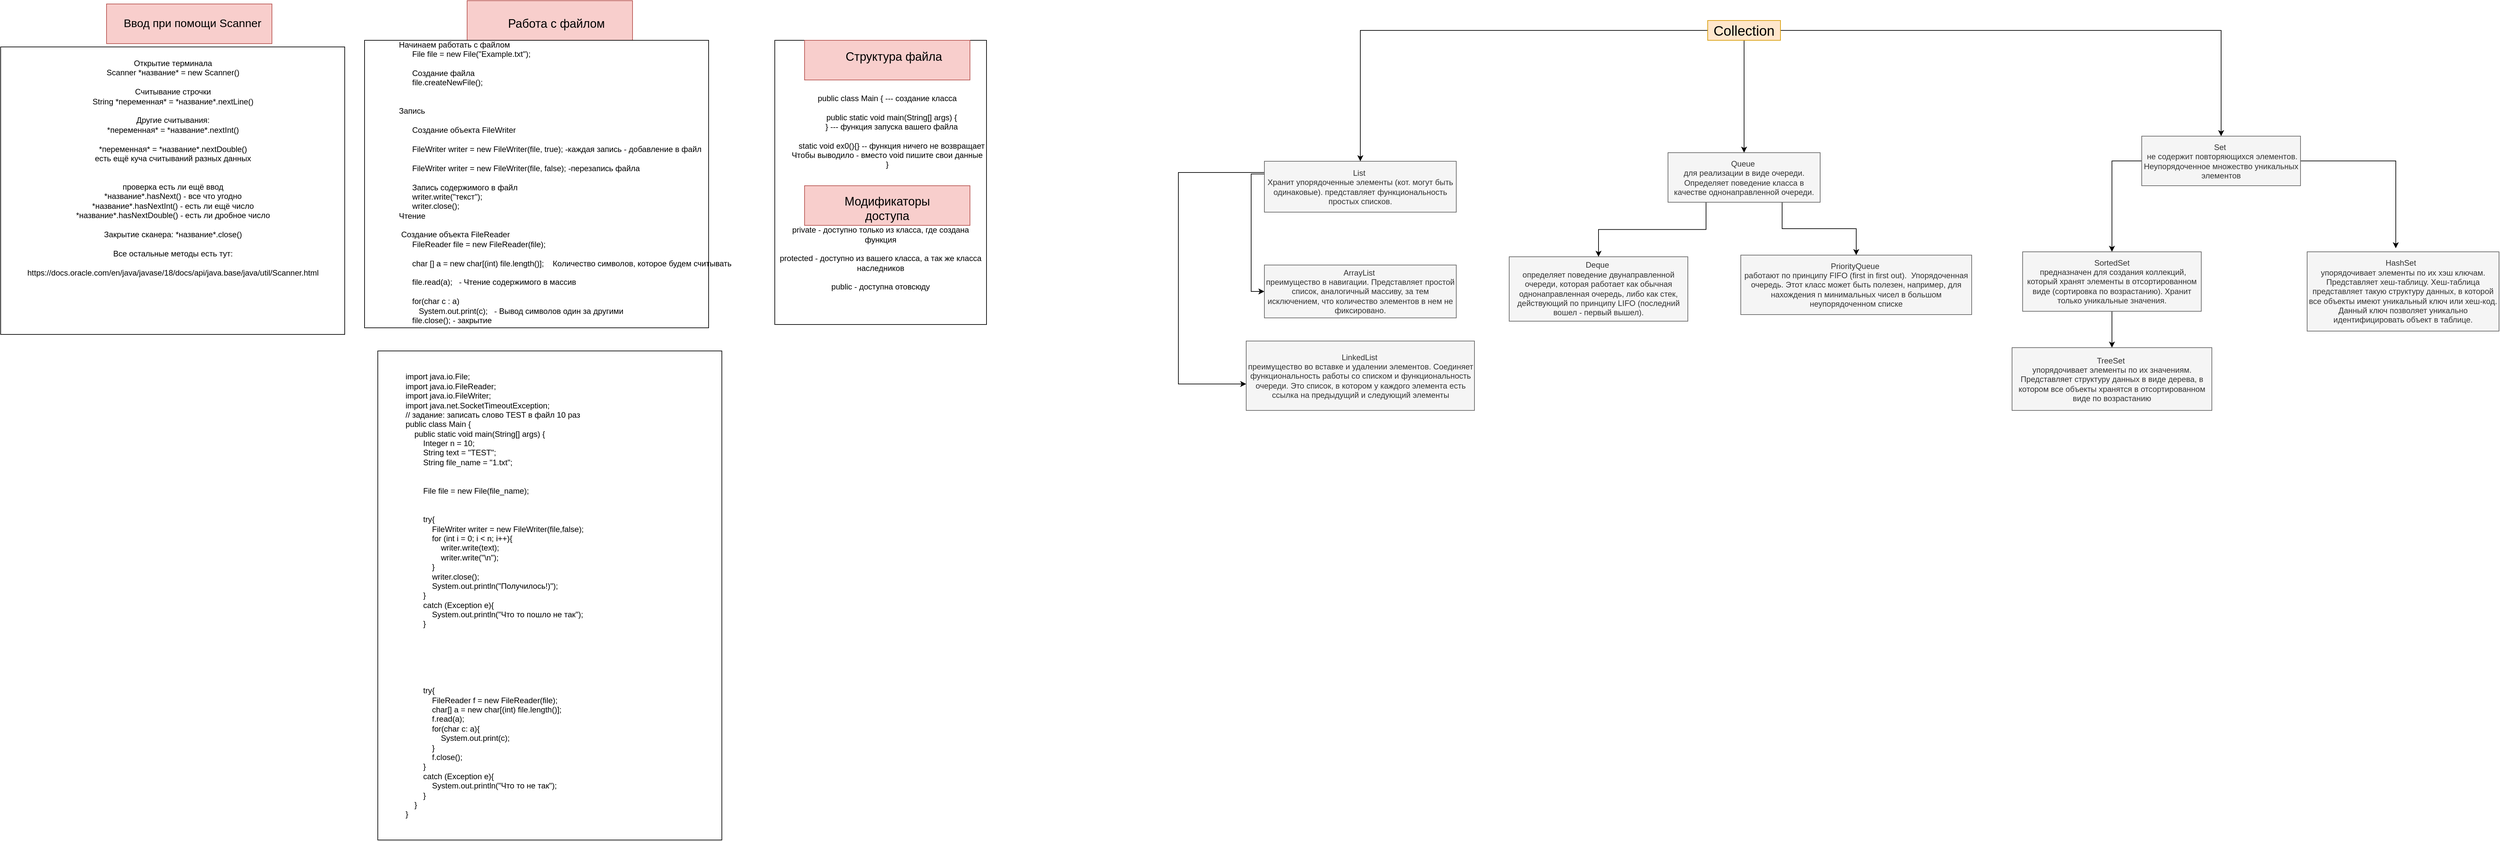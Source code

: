 <mxfile version="21.2.1" type="device">
  <diagram name="Page-1" id="m2XgCgabAHa0IOCJFUl1">
    <mxGraphModel dx="2261" dy="764" grid="1" gridSize="10" guides="1" tooltips="1" connect="1" arrows="1" fold="1" page="1" pageScale="1" pageWidth="827" pageHeight="1169" math="0" shadow="0">
      <root>
        <mxCell id="0" />
        <mxCell id="1" parent="0" />
        <mxCell id="oZKDr4SR8ECKcvLH25NA-14" value="" style="rounded=0;whiteSpace=wrap;html=1;" parent="1" vertex="1">
          <mxGeometry x="800" y="200" width="320" height="430" as="geometry" />
        </mxCell>
        <mxCell id="oZKDr4SR8ECKcvLH25NA-18" value="" style="rounded=0;whiteSpace=wrap;html=1;fillColor=#f8cecc;strokeColor=#b85450;" parent="1" vertex="1">
          <mxGeometry x="845" y="420" width="250" height="60" as="geometry" />
        </mxCell>
        <mxCell id="oZKDr4SR8ECKcvLH25NA-17" value="" style="rounded=0;whiteSpace=wrap;html=1;fillColor=#f8cecc;strokeColor=#b85450;" parent="1" vertex="1">
          <mxGeometry x="845" y="200" width="250" height="60" as="geometry" />
        </mxCell>
        <mxCell id="oZKDr4SR8ECKcvLH25NA-16" value="" style="rounded=0;whiteSpace=wrap;html=1;fillColor=#f8cecc;strokeColor=#b85450;" parent="1" vertex="1">
          <mxGeometry x="335" y="140" width="250" height="60" as="geometry" />
        </mxCell>
        <mxCell id="oZKDr4SR8ECKcvLH25NA-15" value="" style="rounded=0;whiteSpace=wrap;html=1;fillColor=#f8cecc;strokeColor=#b85450;" parent="1" vertex="1">
          <mxGeometry x="-210" y="145" width="250" height="60" as="geometry" />
        </mxCell>
        <mxCell id="oZKDr4SR8ECKcvLH25NA-11" value="" style="rounded=0;whiteSpace=wrap;html=1;" parent="1" vertex="1">
          <mxGeometry x="200" y="670" width="520" height="740" as="geometry" />
        </mxCell>
        <mxCell id="oZKDr4SR8ECKcvLH25NA-10" value="" style="rounded=0;whiteSpace=wrap;html=1;" parent="1" vertex="1">
          <mxGeometry x="180" y="200" width="520" height="435" as="geometry" />
        </mxCell>
        <mxCell id="oZKDr4SR8ECKcvLH25NA-9" value="" style="rounded=0;whiteSpace=wrap;html=1;" parent="1" vertex="1">
          <mxGeometry x="-370" y="210" width="520" height="435" as="geometry" />
        </mxCell>
        <mxCell id="oZKDr4SR8ECKcvLH25NA-1" value="&lt;div&gt;Открытие терминала&lt;/div&gt;&lt;div&gt;Scanner *название* = new Scanner()&lt;/div&gt;&lt;div&gt;&lt;br&gt;&lt;/div&gt;&lt;div&gt;Считывание строчки&lt;/div&gt;&lt;div&gt;String *переменная* = *название*.nextLine()&lt;/div&gt;&lt;div&gt;&lt;br&gt;&lt;/div&gt;&lt;div&gt;Другие считывания:&lt;/div&gt;&lt;div&gt;*переменная* = *название*.nextInt()&lt;/div&gt;&lt;div&gt;&lt;br&gt;&lt;/div&gt;&lt;div&gt;*переменная* = *название*.nextDouble()&lt;/div&gt;&lt;div&gt;есть ещё куча считываний разных данных&lt;/div&gt;&lt;div&gt;&lt;br&gt;&lt;/div&gt;&lt;div&gt;&lt;br&gt;&lt;/div&gt;&lt;div&gt;проверка есть ли ещё ввод&lt;/div&gt;&lt;div&gt;*название*.hasNext() - все что угодно&lt;/div&gt;&lt;div&gt;*название*.hasNextInt() - есть ли ещё число&lt;/div&gt;&lt;div&gt;*название*.hasNextDouble() - есть ли дробное число&lt;/div&gt;&lt;div&gt;&lt;br&gt;&lt;/div&gt;&lt;div&gt;Закрытие сканера: *название*.close()&lt;/div&gt;&lt;div&gt;&lt;br&gt;&lt;/div&gt;&lt;div&gt;Все остальные методы есть тут:&lt;/div&gt;&lt;div&gt;&lt;br&gt;&lt;/div&gt;&lt;div&gt;https://docs.oracle.com/en/java/javase/18/docs/api/java.base/java/util/Scanner.html&lt;/div&gt;" style="text;html=1;align=center;verticalAlign=middle;resizable=0;points=[];autosize=1;strokeColor=none;fillColor=none;" parent="1" vertex="1">
          <mxGeometry x="-340" y="223" width="460" height="340" as="geometry" />
        </mxCell>
        <mxCell id="oZKDr4SR8ECKcvLH25NA-2" value="&lt;div&gt;Начинаем работать с файлом&amp;nbsp; &amp;nbsp; &amp;nbsp;&amp;nbsp;&lt;/div&gt;&lt;div&gt;&amp;nbsp; &amp;nbsp; &amp;nbsp; File file = new File(&quot;Example.txt&quot;);&lt;/div&gt;&lt;div&gt;&amp;nbsp; &amp;nbsp; &amp;nbsp;&amp;nbsp;&lt;/div&gt;&lt;div&gt;&amp;nbsp; &amp;nbsp; &amp;nbsp; Создание файла&lt;/div&gt;&lt;div&gt;&amp;nbsp; &amp;nbsp; &amp;nbsp; file.createNewFile();&lt;/div&gt;&lt;div&gt;&amp;nbsp; &amp;nbsp; &amp;nbsp;&amp;nbsp;&lt;/div&gt;&lt;div&gt;&lt;br&gt;&lt;/div&gt;&lt;div&gt;   Запись&lt;/div&gt;&lt;div&gt;&lt;br&gt;&lt;/div&gt;&lt;div&gt;&amp;nbsp; &amp;nbsp; &amp;nbsp; Создание объекта FileWriter&lt;/div&gt;&lt;div&gt;&lt;br&gt;&lt;/div&gt;&lt;div&gt;&amp;nbsp; &amp;nbsp; &amp;nbsp; FileWriter writer = new FileWriter(file, true); -каждая запись - добавление в файл&lt;/div&gt;&lt;div&gt;&amp;nbsp; &amp;nbsp; &amp;nbsp;&amp;nbsp;&lt;/div&gt;&lt;div&gt;&amp;nbsp; &amp;nbsp; &amp;nbsp; FileWriter writer = new FileWriter(file, false); -перезапись файла&lt;/div&gt;&lt;div&gt;&lt;br&gt;&lt;/div&gt;&lt;div&gt;&amp;nbsp; &amp;nbsp; &amp;nbsp; Запись содержимого в файл&lt;/div&gt;&lt;div&gt;&amp;nbsp; &amp;nbsp; &amp;nbsp; writer.write(&quot;текст&quot;);&amp;nbsp;&lt;/div&gt;&lt;div&gt;&amp;nbsp; &amp;nbsp; &amp;nbsp; writer.close();&lt;/div&gt;&lt;div&gt;&lt;span style=&quot;&quot;&gt;  &lt;/span&gt;&lt;/div&gt;&lt;div&gt;&lt;span style=&quot;&quot;&gt;   &lt;/span&gt;Чтение&lt;/div&gt;&lt;div&gt;&lt;br&gt;&lt;/div&gt;&lt;div&gt;&amp;nbsp;Создание объекта FileReader&lt;/div&gt;&lt;div&gt;&amp;nbsp; &amp;nbsp; &amp;nbsp; FileReader file = new FileReader(file);&amp;nbsp;&lt;/div&gt;&lt;div&gt;&lt;br&gt;&lt;/div&gt;&lt;div&gt;&amp;nbsp; &amp;nbsp; &amp;nbsp; char [] a = new char[(int) file.length()];&amp;nbsp; &amp;nbsp; Количество символов, которое будем считывать&lt;/div&gt;&lt;div&gt;&lt;br&gt;&lt;/div&gt;&lt;div&gt;&amp;nbsp; &amp;nbsp; &amp;nbsp; file.read(a);&amp;nbsp; &amp;nbsp;- Чтение содержимого в массив&lt;/div&gt;&lt;div&gt;&amp;nbsp; &amp;nbsp; &amp;nbsp;&amp;nbsp;&lt;/div&gt;&lt;div&gt;&amp;nbsp; &amp;nbsp; &amp;nbsp; for(char c : a)&lt;/div&gt;&lt;div&gt;&amp;nbsp; &amp;nbsp; &amp;nbsp; &amp;nbsp; &amp;nbsp;System.out.print(c);&amp;nbsp; &amp;nbsp;- Вывод символов один за другими&lt;/div&gt;&lt;div&gt;&amp;nbsp; &amp;nbsp; &amp;nbsp; file.close(); - закрытие&lt;/div&gt;" style="text;html=1;strokeColor=none;fillColor=none;align=left;verticalAlign=middle;whiteSpace=wrap;rounded=0;" parent="1" vertex="1">
          <mxGeometry x="230" y="400" width="660" height="30" as="geometry" />
        </mxCell>
        <mxCell id="oZKDr4SR8ECKcvLH25NA-3" value="import java.io.File;&lt;br&gt;import java.io.FileReader;&lt;br&gt;import java.io.FileWriter;&lt;br&gt;import java.net.SocketTimeoutException;&lt;br&gt;// задание: записать слово TEST в файл 10 раз&lt;br&gt;public class Main {&lt;br&gt;&amp;nbsp; &amp;nbsp; public static void main(String[] args) {&lt;br&gt;&amp;nbsp; &amp;nbsp; &amp;nbsp; &amp;nbsp; Integer n = 10;&lt;br&gt;&amp;nbsp; &amp;nbsp; &amp;nbsp; &amp;nbsp; String text = &quot;TEST&quot;;&lt;br&gt;&amp;nbsp; &amp;nbsp; &amp;nbsp; &amp;nbsp; String file_name = &quot;1.txt&quot;;&lt;br&gt;&lt;br&gt;&lt;br&gt;&amp;nbsp; &amp;nbsp; &amp;nbsp; &amp;nbsp; File file = new File(file_name);&lt;br&gt;&lt;br&gt;&lt;br&gt;&amp;nbsp; &amp;nbsp; &amp;nbsp; &amp;nbsp; try{&lt;br&gt;&amp;nbsp; &amp;nbsp; &amp;nbsp; &amp;nbsp; &amp;nbsp; &amp;nbsp; FileWriter writer = new FileWriter(file,false);&lt;br&gt;&amp;nbsp; &amp;nbsp; &amp;nbsp; &amp;nbsp; &amp;nbsp; &amp;nbsp; for (int i = 0; i &amp;lt; n; i++){&lt;br&gt;&amp;nbsp; &amp;nbsp; &amp;nbsp; &amp;nbsp; &amp;nbsp; &amp;nbsp; &amp;nbsp; &amp;nbsp; writer.write(text);&lt;br&gt;&amp;nbsp; &amp;nbsp; &amp;nbsp; &amp;nbsp; &amp;nbsp; &amp;nbsp; &amp;nbsp; &amp;nbsp; writer.write(&quot;\n&quot;);&lt;br&gt;&amp;nbsp; &amp;nbsp; &amp;nbsp; &amp;nbsp; &amp;nbsp; &amp;nbsp; }&lt;br&gt;&amp;nbsp; &amp;nbsp; &amp;nbsp; &amp;nbsp; &amp;nbsp; &amp;nbsp; writer.close();&lt;br&gt;&amp;nbsp; &amp;nbsp; &amp;nbsp; &amp;nbsp; &amp;nbsp; &amp;nbsp; System.out.println(&quot;Получилось!)&quot;);&lt;br&gt;&amp;nbsp; &amp;nbsp; &amp;nbsp; &amp;nbsp; }&lt;br&gt;&amp;nbsp; &amp;nbsp; &amp;nbsp; &amp;nbsp; catch (Exception e){&lt;br&gt;&amp;nbsp; &amp;nbsp; &amp;nbsp; &amp;nbsp; &amp;nbsp; &amp;nbsp; System.out.println(&quot;Что то пошло не так&quot;);&lt;br&gt;&amp;nbsp; &amp;nbsp; &amp;nbsp; &amp;nbsp; }&lt;br&gt;&lt;br&gt;&lt;br&gt;&amp;nbsp; &amp;nbsp; &amp;nbsp; &amp;nbsp;&amp;nbsp;&lt;br&gt;&lt;br&gt;&lt;br&gt;&lt;br&gt;&amp;nbsp; &amp;nbsp; &amp;nbsp; &amp;nbsp; try{&lt;br&gt;&amp;nbsp; &amp;nbsp; &amp;nbsp; &amp;nbsp; &amp;nbsp; &amp;nbsp; FileReader f = new FileReader(file);&lt;br&gt;&amp;nbsp; &amp;nbsp; &amp;nbsp; &amp;nbsp; &amp;nbsp; &amp;nbsp; char[] a = new char[(int) file.length()];&lt;br&gt;&amp;nbsp; &amp;nbsp; &amp;nbsp; &amp;nbsp; &amp;nbsp; &amp;nbsp; f.read(a);&lt;br&gt;&amp;nbsp; &amp;nbsp; &amp;nbsp; &amp;nbsp; &amp;nbsp; &amp;nbsp; for(char c: a){&lt;br&gt;&amp;nbsp; &amp;nbsp; &amp;nbsp; &amp;nbsp; &amp;nbsp; &amp;nbsp; &amp;nbsp; &amp;nbsp; System.out.print(c);&lt;br&gt;&amp;nbsp; &amp;nbsp; &amp;nbsp; &amp;nbsp; &amp;nbsp; &amp;nbsp; }&lt;br&gt;&amp;nbsp; &amp;nbsp; &amp;nbsp; &amp;nbsp; &amp;nbsp; &amp;nbsp; f.close();&lt;br&gt;&amp;nbsp; &amp;nbsp; &amp;nbsp; &amp;nbsp; }&lt;br&gt;&amp;nbsp; &amp;nbsp; &amp;nbsp; &amp;nbsp; catch (Exception e){&lt;br&gt;&amp;nbsp; &amp;nbsp; &amp;nbsp; &amp;nbsp; &amp;nbsp; &amp;nbsp; System.out.println(&quot;Что то не так&quot;);&lt;br&gt;&amp;nbsp; &amp;nbsp; &amp;nbsp; &amp;nbsp; }&lt;br&gt;&amp;nbsp; &amp;nbsp; }&lt;br&gt;}" style="text;html=1;strokeColor=none;fillColor=none;align=left;verticalAlign=middle;whiteSpace=wrap;rounded=0;" parent="1" vertex="1">
          <mxGeometry x="240" y="1025" width="1040" height="30" as="geometry" />
        </mxCell>
        <mxCell id="oZKDr4SR8ECKcvLH25NA-4" value="&lt;div&gt;&lt;br&gt;&lt;/div&gt;&lt;div&gt;public class Main { --- создание класса&lt;/div&gt;&lt;div&gt;&lt;br&gt;&lt;/div&gt;&lt;div&gt;&amp;nbsp; &amp;nbsp; public static void main(String[] args) {&lt;/div&gt;&lt;div&gt;&amp;nbsp; &amp;nbsp; } --- функция запуска вашего файла&lt;/div&gt;&lt;div&gt;&lt;br&gt;&lt;/div&gt;&lt;div&gt;&amp;nbsp; &amp;nbsp; static void ex0(){} -- функция ничего не возвращает&lt;/div&gt;&lt;div&gt; Чтобы выводило - вместо void пишите свои данные&lt;/div&gt;&lt;div&gt;}&lt;/div&gt;&lt;div&gt;&lt;br&gt;&lt;/div&gt;&lt;div&gt;&lt;br&gt;&lt;/div&gt;" style="text;html=1;strokeColor=none;fillColor=none;align=center;verticalAlign=middle;whiteSpace=wrap;rounded=0;" parent="1" vertex="1">
          <mxGeometry x="690" y="280" width="560" height="130" as="geometry" />
        </mxCell>
        <mxCell id="oZKDr4SR8ECKcvLH25NA-5" value="&lt;div&gt;private - доступно только из класса, где создана функция&lt;/div&gt;&lt;div&gt;&lt;br&gt;&lt;/div&gt;&lt;div&gt;protected - доступно из вашего класса, а так же класса наследников&lt;/div&gt;&lt;div&gt;&lt;br&gt;&lt;/div&gt;&lt;div&gt;public - доступна отовсюду&lt;/div&gt;" style="text;html=1;strokeColor=none;fillColor=none;align=center;verticalAlign=middle;whiteSpace=wrap;rounded=0;" parent="1" vertex="1">
          <mxGeometry x="800" y="515" width="320" height="30" as="geometry" />
        </mxCell>
        <mxCell id="oZKDr4SR8ECKcvLH25NA-6" value="&lt;font style=&quot;font-size: 17px;&quot;&gt;Ввод при помощи Scanner&lt;/font&gt;" style="text;html=1;strokeColor=none;fillColor=none;align=center;verticalAlign=middle;whiteSpace=wrap;rounded=0;" parent="1" vertex="1">
          <mxGeometry x="-210" y="160" width="260" height="30" as="geometry" />
        </mxCell>
        <mxCell id="oZKDr4SR8ECKcvLH25NA-7" value="&lt;font style=&quot;font-size: 18px;&quot;&gt;Структура файла&lt;/font&gt;" style="text;html=1;strokeColor=none;fillColor=none;align=center;verticalAlign=middle;whiteSpace=wrap;rounded=0;" parent="1" vertex="1">
          <mxGeometry x="900" y="210" width="160" height="30" as="geometry" />
        </mxCell>
        <mxCell id="oZKDr4SR8ECKcvLH25NA-8" value="&lt;font style=&quot;font-size: 18px;&quot;&gt;Модификаторы доступа&lt;/font&gt;" style="text;html=1;strokeColor=none;fillColor=none;align=center;verticalAlign=middle;whiteSpace=wrap;rounded=0;" parent="1" vertex="1">
          <mxGeometry x="880" y="440" width="180" height="30" as="geometry" />
        </mxCell>
        <mxCell id="oZKDr4SR8ECKcvLH25NA-12" value="&lt;font style=&quot;font-size: 18px;&quot;&gt;Работа с файлом&lt;/font&gt;" style="text;html=1;strokeColor=none;fillColor=none;align=center;verticalAlign=middle;whiteSpace=wrap;rounded=0;strokeWidth=3;" parent="1" vertex="1">
          <mxGeometry x="390" y="160" width="160" height="30" as="geometry" />
        </mxCell>
        <mxCell id="keyRzlo2p3a5EmeszT2t-23" style="edgeStyle=orthogonalEdgeStyle;rounded=0;orthogonalLoop=1;jettySize=auto;html=1;exitX=0;exitY=0.25;exitDx=0;exitDy=0;entryX=0;entryY=0.5;entryDx=0;entryDy=0;" parent="1" source="keyRzlo2p3a5EmeszT2t-1" target="keyRzlo2p3a5EmeszT2t-2" edge="1">
          <mxGeometry relative="1" as="geometry" />
        </mxCell>
        <mxCell id="keyRzlo2p3a5EmeszT2t-24" style="edgeStyle=orthogonalEdgeStyle;rounded=0;orthogonalLoop=1;jettySize=auto;html=1;exitX=0;exitY=0.5;exitDx=0;exitDy=0;" parent="1" source="keyRzlo2p3a5EmeszT2t-1" target="keyRzlo2p3a5EmeszT2t-3" edge="1">
          <mxGeometry relative="1" as="geometry">
            <mxPoint x="1400" y="720" as="targetPoint" />
            <Array as="points">
              <mxPoint x="1540" y="400" />
              <mxPoint x="1410" y="400" />
              <mxPoint x="1410" y="720" />
            </Array>
          </mxGeometry>
        </mxCell>
        <mxCell id="keyRzlo2p3a5EmeszT2t-1" value="&lt;div&gt;     List&amp;nbsp;&lt;/div&gt;&lt;div&gt;Хранит упорядоченные элементы (кот. могут быть одинаковые). представляет функциональность простых списков.&lt;/div&gt;" style="text;html=1;strokeColor=#666666;fillColor=#f5f5f5;align=center;verticalAlign=middle;whiteSpace=wrap;rounded=0;fontColor=#333333;" parent="1" vertex="1">
          <mxGeometry x="1540" y="383" width="290" height="77" as="geometry" />
        </mxCell>
        <mxCell id="keyRzlo2p3a5EmeszT2t-2" value="&lt;div&gt;    ArrayList&amp;nbsp;&lt;/div&gt;&lt;div&gt;преимущество в навигации. Представляет простой список, аналогичный массиву, за тем исключением, что количество элементов в нем не фиксировано.&lt;/div&gt;" style="text;html=1;strokeColor=#666666;fillColor=#f5f5f5;align=center;verticalAlign=middle;whiteSpace=wrap;rounded=0;fontColor=#333333;" parent="1" vertex="1">
          <mxGeometry x="1540" y="540" width="290" height="80" as="geometry" />
        </mxCell>
        <mxCell id="keyRzlo2p3a5EmeszT2t-3" value="&lt;div&gt;     LinkedList&amp;nbsp;&lt;/div&gt;&lt;div&gt;преимущество во вставке и удалении элементов. Соединяет функциональность работы со списком и функциональность очереди. Это список, в котором у каждого элемента есть ссылка на предыдущий и следующий элементы&lt;/div&gt;" style="text;html=1;strokeColor=#666666;fillColor=#f5f5f5;align=center;verticalAlign=middle;whiteSpace=wrap;rounded=0;fontColor=#333333;" parent="1" vertex="1">
          <mxGeometry x="1512.5" y="655" width="345" height="105" as="geometry" />
        </mxCell>
        <mxCell id="keyRzlo2p3a5EmeszT2t-18" style="edgeStyle=orthogonalEdgeStyle;rounded=0;orthogonalLoop=1;jettySize=auto;html=1;exitX=0.75;exitY=1;exitDx=0;exitDy=0;" parent="1" source="keyRzlo2p3a5EmeszT2t-4" target="keyRzlo2p3a5EmeszT2t-8" edge="1">
          <mxGeometry relative="1" as="geometry" />
        </mxCell>
        <mxCell id="keyRzlo2p3a5EmeszT2t-19" style="edgeStyle=orthogonalEdgeStyle;rounded=0;orthogonalLoop=1;jettySize=auto;html=1;exitX=0.25;exitY=1;exitDx=0;exitDy=0;" parent="1" source="keyRzlo2p3a5EmeszT2t-4" target="keyRzlo2p3a5EmeszT2t-5" edge="1">
          <mxGeometry relative="1" as="geometry" />
        </mxCell>
        <mxCell id="keyRzlo2p3a5EmeszT2t-4" value="&lt;div&gt;    Queue&amp;nbsp;&lt;/div&gt;&lt;div&gt;для реализации в виде очереди. Определяет поведение класса в качестве однонаправленной очереди.&lt;/div&gt;" style="text;html=1;align=center;verticalAlign=middle;whiteSpace=wrap;rounded=0;fillColor=#f5f5f5;fontColor=#333333;strokeColor=#666666;" parent="1" vertex="1">
          <mxGeometry x="2150" y="370" width="230" height="75" as="geometry" />
        </mxCell>
        <mxCell id="keyRzlo2p3a5EmeszT2t-5" value="&lt;div&gt;      Deque&amp;nbsp;&lt;/div&gt;&lt;div&gt;определяет поведение двунаправленной очереди, которая работает как обычная однонаправленная очередь, либо как стек, действующий по принципу LIFO (последний вошел - первый вышел).&lt;/div&gt;" style="text;html=1;strokeColor=#666666;fillColor=#f5f5f5;align=center;verticalAlign=middle;whiteSpace=wrap;rounded=0;fontColor=#333333;" parent="1" vertex="1">
          <mxGeometry x="1910" y="527.5" width="270" height="97.5" as="geometry" />
        </mxCell>
        <mxCell id="keyRzlo2p3a5EmeszT2t-8" value="&lt;div&gt;   PriorityQueue&amp;nbsp;&lt;/div&gt;&lt;div&gt;работают по принципу FIFO (first in first out).&amp;nbsp; Упорядоченная очередь. Этот класс может быть полезен, например, для нахождения n минимальных чисел в большом неупорядоченном списке&lt;/div&gt;" style="text;html=1;strokeColor=#666666;fillColor=#f5f5f5;align=center;verticalAlign=middle;whiteSpace=wrap;rounded=0;fontColor=#333333;" parent="1" vertex="1">
          <mxGeometry x="2260" y="525" width="349" height="90" as="geometry" />
        </mxCell>
        <mxCell id="keyRzlo2p3a5EmeszT2t-20" style="edgeStyle=orthogonalEdgeStyle;rounded=0;orthogonalLoop=1;jettySize=auto;html=1;exitX=0.5;exitY=1;exitDx=0;exitDy=0;" parent="1" source="keyRzlo2p3a5EmeszT2t-10" target="keyRzlo2p3a5EmeszT2t-4" edge="1">
          <mxGeometry relative="1" as="geometry" />
        </mxCell>
        <mxCell id="keyRzlo2p3a5EmeszT2t-21" style="edgeStyle=orthogonalEdgeStyle;rounded=0;orthogonalLoop=1;jettySize=auto;html=1;exitX=1;exitY=0.5;exitDx=0;exitDy=0;" parent="1" source="keyRzlo2p3a5EmeszT2t-10" target="keyRzlo2p3a5EmeszT2t-11" edge="1">
          <mxGeometry relative="1" as="geometry" />
        </mxCell>
        <mxCell id="keyRzlo2p3a5EmeszT2t-22" style="edgeStyle=orthogonalEdgeStyle;rounded=0;orthogonalLoop=1;jettySize=auto;html=1;exitX=0;exitY=0.5;exitDx=0;exitDy=0;entryX=0.5;entryY=0;entryDx=0;entryDy=0;" parent="1" source="keyRzlo2p3a5EmeszT2t-10" target="keyRzlo2p3a5EmeszT2t-1" edge="1">
          <mxGeometry relative="1" as="geometry" />
        </mxCell>
        <mxCell id="keyRzlo2p3a5EmeszT2t-10" value="&lt;font style=&quot;font-size: 21px;&quot;&gt;Collection&lt;/font&gt;" style="text;html=1;strokeColor=#d79b00;fillColor=#ffe6cc;align=center;verticalAlign=middle;whiteSpace=wrap;rounded=0;" parent="1" vertex="1">
          <mxGeometry x="2210" y="170" width="110" height="30" as="geometry" />
        </mxCell>
        <mxCell id="keyRzlo2p3a5EmeszT2t-15" style="edgeStyle=orthogonalEdgeStyle;rounded=0;orthogonalLoop=1;jettySize=auto;html=1;exitX=0;exitY=0.5;exitDx=0;exitDy=0;" parent="1" source="keyRzlo2p3a5EmeszT2t-11" target="keyRzlo2p3a5EmeszT2t-12" edge="1">
          <mxGeometry relative="1" as="geometry" />
        </mxCell>
        <mxCell id="keyRzlo2p3a5EmeszT2t-17" style="edgeStyle=orthogonalEdgeStyle;rounded=0;orthogonalLoop=1;jettySize=auto;html=1;exitX=1;exitY=0.5;exitDx=0;exitDy=0;entryX=0.462;entryY=-0.045;entryDx=0;entryDy=0;entryPerimeter=0;" parent="1" source="keyRzlo2p3a5EmeszT2t-11" target="keyRzlo2p3a5EmeszT2t-14" edge="1">
          <mxGeometry relative="1" as="geometry" />
        </mxCell>
        <mxCell id="keyRzlo2p3a5EmeszT2t-11" value="&lt;div&gt;    Set&amp;nbsp;&lt;/div&gt;&lt;div&gt;&amp;nbsp;не содержит повторяющихся элементов. Неупорядоченное множество уникальных элементов&lt;/div&gt;" style="text;html=1;strokeColor=#666666;fillColor=#f5f5f5;align=center;verticalAlign=middle;whiteSpace=wrap;rounded=0;fontColor=#333333;" parent="1" vertex="1">
          <mxGeometry x="2866" y="345" width="240" height="75" as="geometry" />
        </mxCell>
        <mxCell id="keyRzlo2p3a5EmeszT2t-16" style="edgeStyle=orthogonalEdgeStyle;rounded=0;orthogonalLoop=1;jettySize=auto;html=1;exitX=0.5;exitY=1;exitDx=0;exitDy=0;entryX=0.5;entryY=0;entryDx=0;entryDy=0;" parent="1" source="keyRzlo2p3a5EmeszT2t-12" target="keyRzlo2p3a5EmeszT2t-13" edge="1">
          <mxGeometry relative="1" as="geometry" />
        </mxCell>
        <mxCell id="keyRzlo2p3a5EmeszT2t-12" value="&lt;div&gt;    SortedSet&lt;/div&gt;&lt;div&gt;&amp;nbsp;предназначен для создания коллекций, который хранят элементы в отсортированном виде (сортировка по возрастанию). Хранит только уникальные значения.&lt;/div&gt;" style="text;html=1;strokeColor=#666666;fillColor=#f5f5f5;align=center;verticalAlign=middle;whiteSpace=wrap;rounded=0;fontColor=#333333;" parent="1" vertex="1">
          <mxGeometry x="2686" y="520" width="270" height="90" as="geometry" />
        </mxCell>
        <mxCell id="keyRzlo2p3a5EmeszT2t-13" value="&lt;div&gt;    TreeSet&amp;nbsp;&lt;/div&gt;&lt;div&gt;упорядочивает элементы по их значениям. Представляет структуру данных в виде дерева, в котором все объекты хранятся в отсортированном виде по возрастанию&lt;/div&gt;" style="text;html=1;strokeColor=#666666;fillColor=#f5f5f5;align=center;verticalAlign=middle;whiteSpace=wrap;rounded=0;fontColor=#333333;" parent="1" vertex="1">
          <mxGeometry x="2670" y="665" width="302" height="95" as="geometry" />
        </mxCell>
        <mxCell id="keyRzlo2p3a5EmeszT2t-14" value="&lt;div&gt;     HashSet&amp;nbsp;&amp;nbsp;&lt;/div&gt;&lt;div&gt;упорядочивает элементы по их хэш ключам. Представляет хеш-таблицу. Хеш-таблица представляет такую структуру данных, в которой все объекты имеют уникальный ключ или хеш-код. Данный ключ позволяет уникально идентифицировать объект в таблице.&lt;/div&gt;" style="text;html=1;strokeColor=#666666;fillColor=#f5f5f5;align=center;verticalAlign=middle;whiteSpace=wrap;rounded=0;fontColor=#333333;" parent="1" vertex="1">
          <mxGeometry x="3116" y="520" width="290" height="120" as="geometry" />
        </mxCell>
      </root>
    </mxGraphModel>
  </diagram>
</mxfile>
